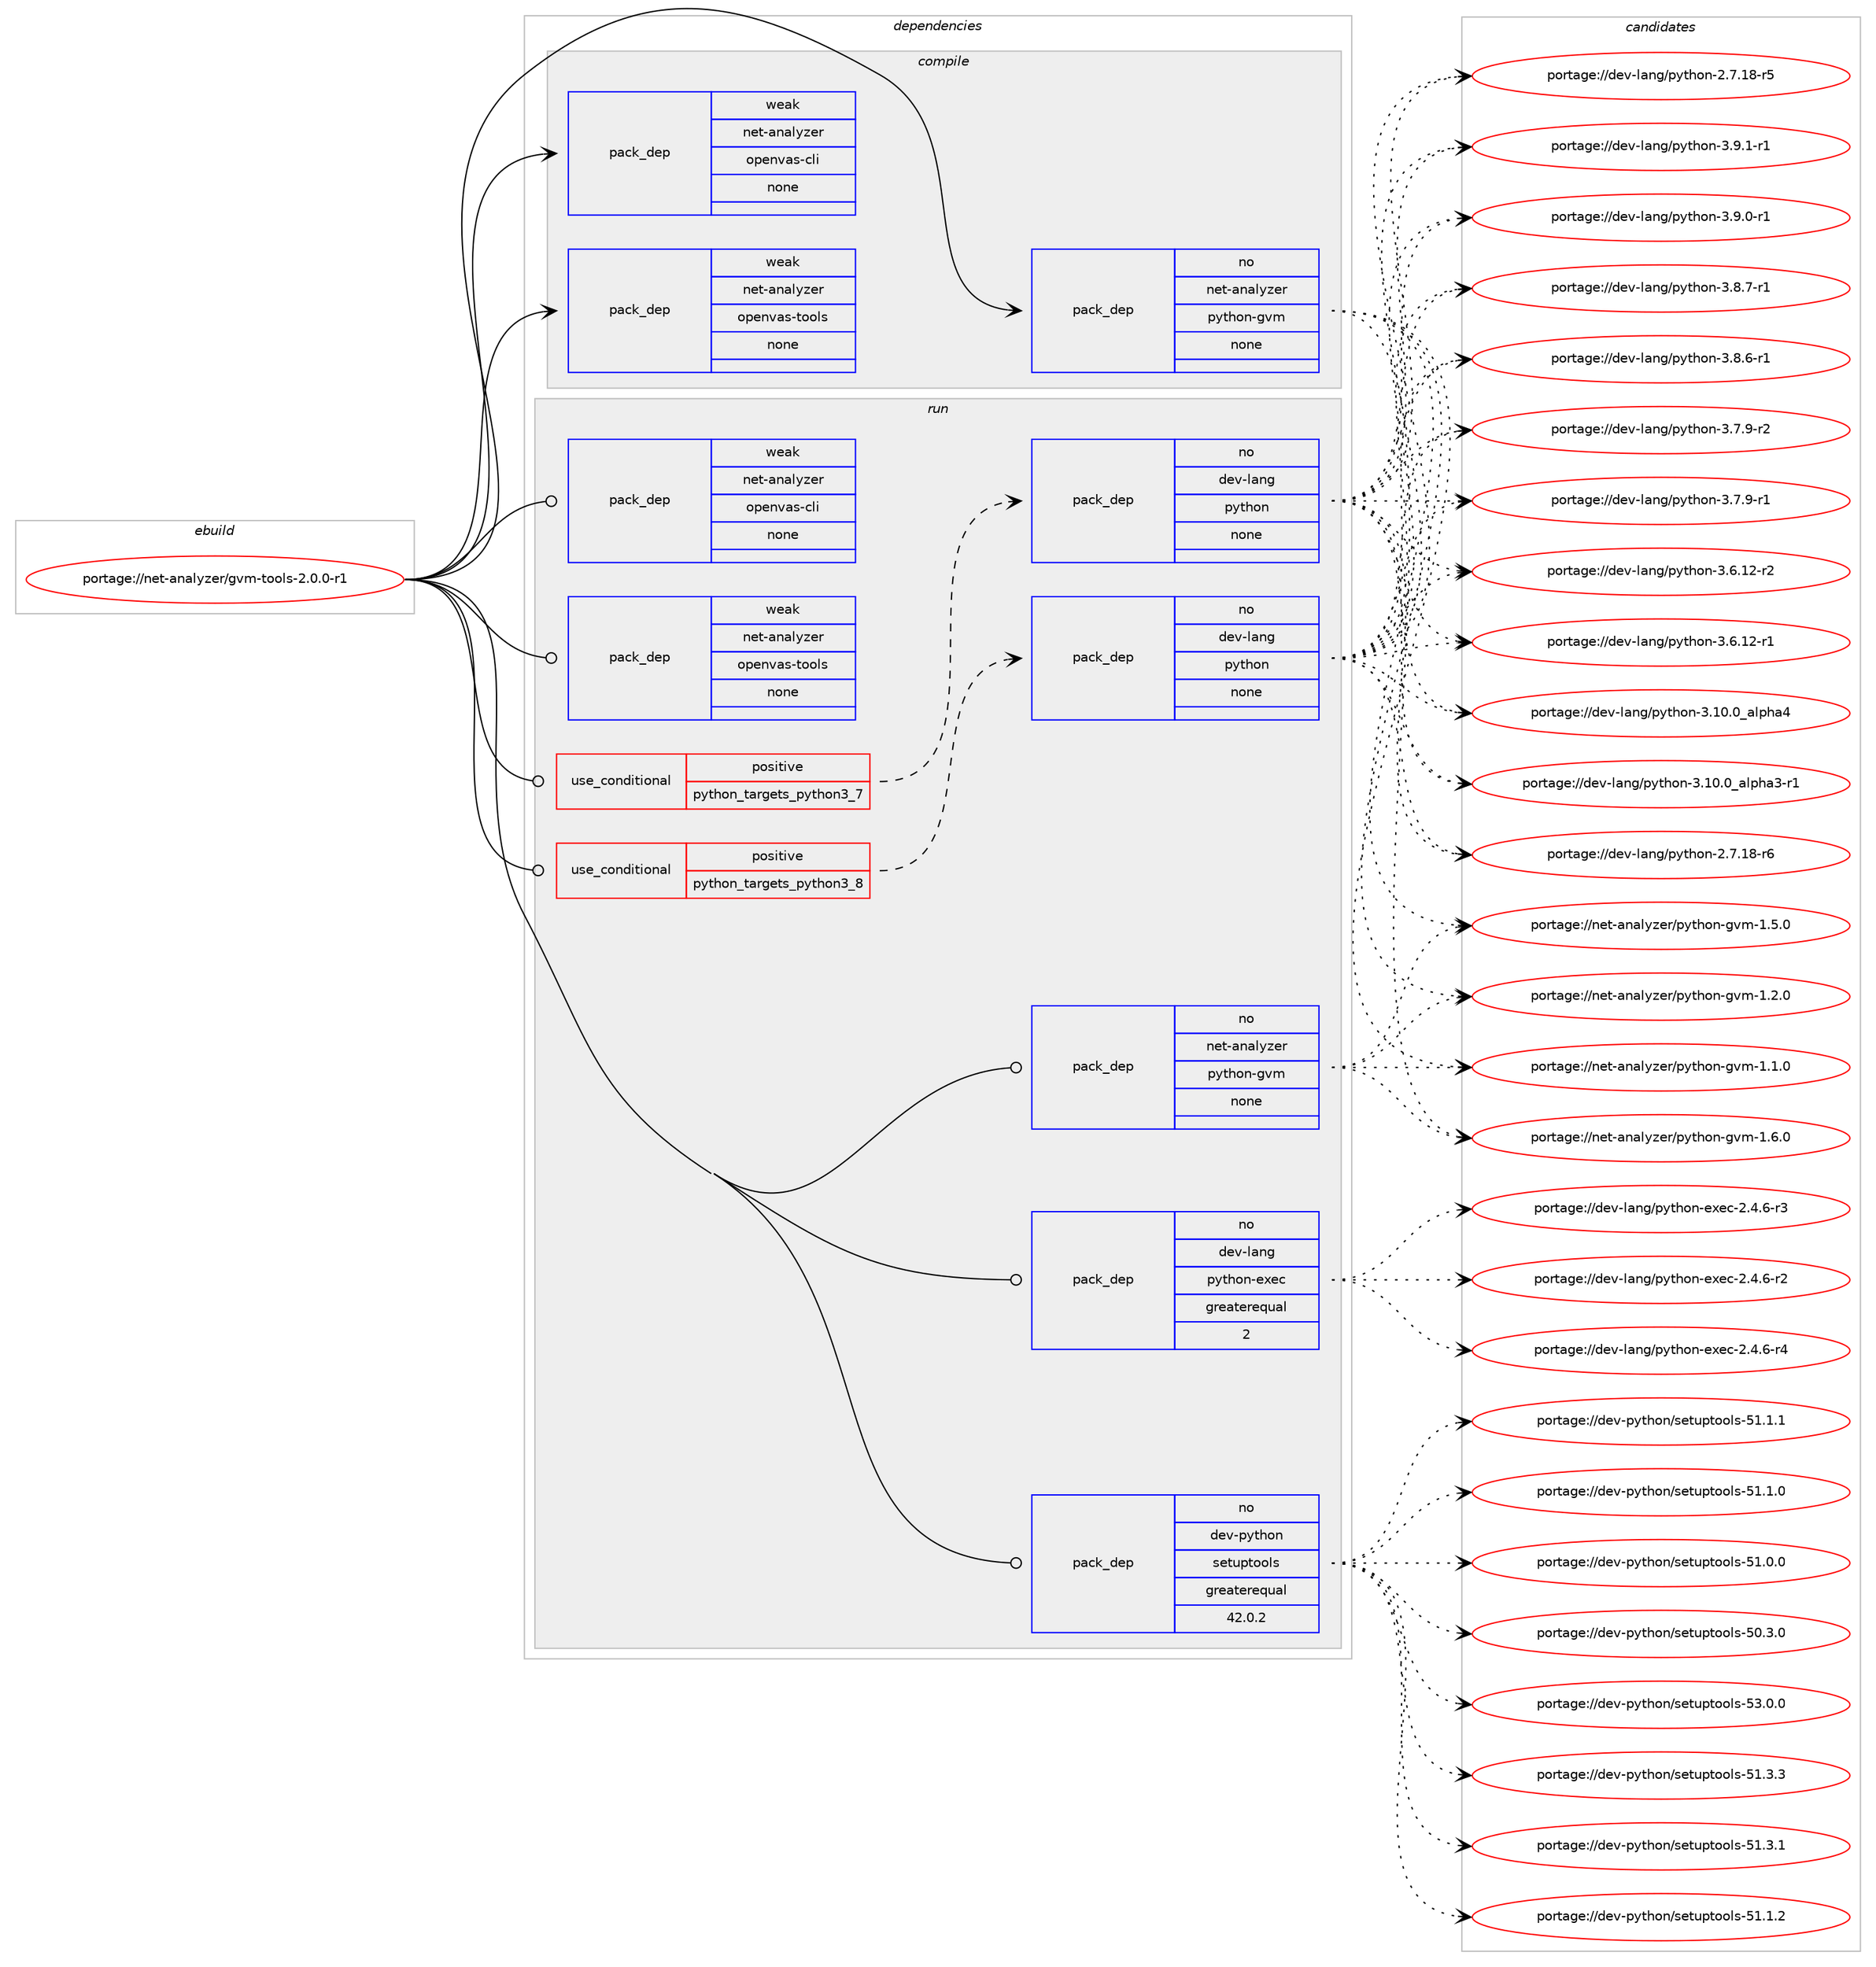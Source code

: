 digraph prolog {

# *************
# Graph options
# *************

newrank=true;
concentrate=true;
compound=true;
graph [rankdir=LR,fontname=Helvetica,fontsize=10,ranksep=1.5];#, ranksep=2.5, nodesep=0.2];
edge  [arrowhead=vee];
node  [fontname=Helvetica,fontsize=10];

# **********
# The ebuild
# **********

subgraph cluster_leftcol {
color=gray;
rank=same;
label=<<i>ebuild</i>>;
id [label="portage://net-analyzer/gvm-tools-2.0.0-r1", color=red, width=4, href="../net-analyzer/gvm-tools-2.0.0-r1.svg"];
}

# ****************
# The dependencies
# ****************

subgraph cluster_midcol {
color=gray;
label=<<i>dependencies</i>>;
subgraph cluster_compile {
fillcolor="#eeeeee";
style=filled;
label=<<i>compile</i>>;
subgraph pack22170 {
dependency32511 [label=<<TABLE BORDER="0" CELLBORDER="1" CELLSPACING="0" CELLPADDING="4" WIDTH="220"><TR><TD ROWSPAN="6" CELLPADDING="30">pack_dep</TD></TR><TR><TD WIDTH="110">no</TD></TR><TR><TD>net-analyzer</TD></TR><TR><TD>python-gvm</TD></TR><TR><TD>none</TD></TR><TR><TD></TD></TR></TABLE>>, shape=none, color=blue];
}
id:e -> dependency32511:w [weight=20,style="solid",arrowhead="vee"];
subgraph pack22171 {
dependency32512 [label=<<TABLE BORDER="0" CELLBORDER="1" CELLSPACING="0" CELLPADDING="4" WIDTH="220"><TR><TD ROWSPAN="6" CELLPADDING="30">pack_dep</TD></TR><TR><TD WIDTH="110">weak</TD></TR><TR><TD>net-analyzer</TD></TR><TR><TD>openvas-cli</TD></TR><TR><TD>none</TD></TR><TR><TD></TD></TR></TABLE>>, shape=none, color=blue];
}
id:e -> dependency32512:w [weight=20,style="solid",arrowhead="vee"];
subgraph pack22172 {
dependency32513 [label=<<TABLE BORDER="0" CELLBORDER="1" CELLSPACING="0" CELLPADDING="4" WIDTH="220"><TR><TD ROWSPAN="6" CELLPADDING="30">pack_dep</TD></TR><TR><TD WIDTH="110">weak</TD></TR><TR><TD>net-analyzer</TD></TR><TR><TD>openvas-tools</TD></TR><TR><TD>none</TD></TR><TR><TD></TD></TR></TABLE>>, shape=none, color=blue];
}
id:e -> dependency32513:w [weight=20,style="solid",arrowhead="vee"];
}
subgraph cluster_compileandrun {
fillcolor="#eeeeee";
style=filled;
label=<<i>compile and run</i>>;
}
subgraph cluster_run {
fillcolor="#eeeeee";
style=filled;
label=<<i>run</i>>;
subgraph cond10059 {
dependency32514 [label=<<TABLE BORDER="0" CELLBORDER="1" CELLSPACING="0" CELLPADDING="4"><TR><TD ROWSPAN="3" CELLPADDING="10">use_conditional</TD></TR><TR><TD>positive</TD></TR><TR><TD>python_targets_python3_7</TD></TR></TABLE>>, shape=none, color=red];
subgraph pack22173 {
dependency32515 [label=<<TABLE BORDER="0" CELLBORDER="1" CELLSPACING="0" CELLPADDING="4" WIDTH="220"><TR><TD ROWSPAN="6" CELLPADDING="30">pack_dep</TD></TR><TR><TD WIDTH="110">no</TD></TR><TR><TD>dev-lang</TD></TR><TR><TD>python</TD></TR><TR><TD>none</TD></TR><TR><TD></TD></TR></TABLE>>, shape=none, color=blue];
}
dependency32514:e -> dependency32515:w [weight=20,style="dashed",arrowhead="vee"];
}
id:e -> dependency32514:w [weight=20,style="solid",arrowhead="odot"];
subgraph cond10060 {
dependency32516 [label=<<TABLE BORDER="0" CELLBORDER="1" CELLSPACING="0" CELLPADDING="4"><TR><TD ROWSPAN="3" CELLPADDING="10">use_conditional</TD></TR><TR><TD>positive</TD></TR><TR><TD>python_targets_python3_8</TD></TR></TABLE>>, shape=none, color=red];
subgraph pack22174 {
dependency32517 [label=<<TABLE BORDER="0" CELLBORDER="1" CELLSPACING="0" CELLPADDING="4" WIDTH="220"><TR><TD ROWSPAN="6" CELLPADDING="30">pack_dep</TD></TR><TR><TD WIDTH="110">no</TD></TR><TR><TD>dev-lang</TD></TR><TR><TD>python</TD></TR><TR><TD>none</TD></TR><TR><TD></TD></TR></TABLE>>, shape=none, color=blue];
}
dependency32516:e -> dependency32517:w [weight=20,style="dashed",arrowhead="vee"];
}
id:e -> dependency32516:w [weight=20,style="solid",arrowhead="odot"];
subgraph pack22175 {
dependency32518 [label=<<TABLE BORDER="0" CELLBORDER="1" CELLSPACING="0" CELLPADDING="4" WIDTH="220"><TR><TD ROWSPAN="6" CELLPADDING="30">pack_dep</TD></TR><TR><TD WIDTH="110">no</TD></TR><TR><TD>dev-lang</TD></TR><TR><TD>python-exec</TD></TR><TR><TD>greaterequal</TD></TR><TR><TD>2</TD></TR></TABLE>>, shape=none, color=blue];
}
id:e -> dependency32518:w [weight=20,style="solid",arrowhead="odot"];
subgraph pack22176 {
dependency32519 [label=<<TABLE BORDER="0" CELLBORDER="1" CELLSPACING="0" CELLPADDING="4" WIDTH="220"><TR><TD ROWSPAN="6" CELLPADDING="30">pack_dep</TD></TR><TR><TD WIDTH="110">no</TD></TR><TR><TD>dev-python</TD></TR><TR><TD>setuptools</TD></TR><TR><TD>greaterequal</TD></TR><TR><TD>42.0.2</TD></TR></TABLE>>, shape=none, color=blue];
}
id:e -> dependency32519:w [weight=20,style="solid",arrowhead="odot"];
subgraph pack22177 {
dependency32520 [label=<<TABLE BORDER="0" CELLBORDER="1" CELLSPACING="0" CELLPADDING="4" WIDTH="220"><TR><TD ROWSPAN="6" CELLPADDING="30">pack_dep</TD></TR><TR><TD WIDTH="110">no</TD></TR><TR><TD>net-analyzer</TD></TR><TR><TD>python-gvm</TD></TR><TR><TD>none</TD></TR><TR><TD></TD></TR></TABLE>>, shape=none, color=blue];
}
id:e -> dependency32520:w [weight=20,style="solid",arrowhead="odot"];
subgraph pack22178 {
dependency32521 [label=<<TABLE BORDER="0" CELLBORDER="1" CELLSPACING="0" CELLPADDING="4" WIDTH="220"><TR><TD ROWSPAN="6" CELLPADDING="30">pack_dep</TD></TR><TR><TD WIDTH="110">weak</TD></TR><TR><TD>net-analyzer</TD></TR><TR><TD>openvas-cli</TD></TR><TR><TD>none</TD></TR><TR><TD></TD></TR></TABLE>>, shape=none, color=blue];
}
id:e -> dependency32521:w [weight=20,style="solid",arrowhead="odot"];
subgraph pack22179 {
dependency32522 [label=<<TABLE BORDER="0" CELLBORDER="1" CELLSPACING="0" CELLPADDING="4" WIDTH="220"><TR><TD ROWSPAN="6" CELLPADDING="30">pack_dep</TD></TR><TR><TD WIDTH="110">weak</TD></TR><TR><TD>net-analyzer</TD></TR><TR><TD>openvas-tools</TD></TR><TR><TD>none</TD></TR><TR><TD></TD></TR></TABLE>>, shape=none, color=blue];
}
id:e -> dependency32522:w [weight=20,style="solid",arrowhead="odot"];
}
}

# **************
# The candidates
# **************

subgraph cluster_choices {
rank=same;
color=gray;
label=<<i>candidates</i>>;

subgraph choice22170 {
color=black;
nodesep=1;
choice1101011164597110971081211221011144711212111610411111045103118109454946544648 [label="portage://net-analyzer/python-gvm-1.6.0", color=red, width=4,href="../net-analyzer/python-gvm-1.6.0.svg"];
choice1101011164597110971081211221011144711212111610411111045103118109454946534648 [label="portage://net-analyzer/python-gvm-1.5.0", color=red, width=4,href="../net-analyzer/python-gvm-1.5.0.svg"];
choice1101011164597110971081211221011144711212111610411111045103118109454946504648 [label="portage://net-analyzer/python-gvm-1.2.0", color=red, width=4,href="../net-analyzer/python-gvm-1.2.0.svg"];
choice1101011164597110971081211221011144711212111610411111045103118109454946494648 [label="portage://net-analyzer/python-gvm-1.1.0", color=red, width=4,href="../net-analyzer/python-gvm-1.1.0.svg"];
dependency32511:e -> choice1101011164597110971081211221011144711212111610411111045103118109454946544648:w [style=dotted,weight="100"];
dependency32511:e -> choice1101011164597110971081211221011144711212111610411111045103118109454946534648:w [style=dotted,weight="100"];
dependency32511:e -> choice1101011164597110971081211221011144711212111610411111045103118109454946504648:w [style=dotted,weight="100"];
dependency32511:e -> choice1101011164597110971081211221011144711212111610411111045103118109454946494648:w [style=dotted,weight="100"];
}
subgraph choice22171 {
color=black;
nodesep=1;
}
subgraph choice22172 {
color=black;
nodesep=1;
}
subgraph choice22173 {
color=black;
nodesep=1;
choice1001011184510897110103471121211161041111104551465746494511449 [label="portage://dev-lang/python-3.9.1-r1", color=red, width=4,href="../dev-lang/python-3.9.1-r1.svg"];
choice1001011184510897110103471121211161041111104551465746484511449 [label="portage://dev-lang/python-3.9.0-r1", color=red, width=4,href="../dev-lang/python-3.9.0-r1.svg"];
choice1001011184510897110103471121211161041111104551465646554511449 [label="portage://dev-lang/python-3.8.7-r1", color=red, width=4,href="../dev-lang/python-3.8.7-r1.svg"];
choice1001011184510897110103471121211161041111104551465646544511449 [label="portage://dev-lang/python-3.8.6-r1", color=red, width=4,href="../dev-lang/python-3.8.6-r1.svg"];
choice1001011184510897110103471121211161041111104551465546574511450 [label="portage://dev-lang/python-3.7.9-r2", color=red, width=4,href="../dev-lang/python-3.7.9-r2.svg"];
choice1001011184510897110103471121211161041111104551465546574511449 [label="portage://dev-lang/python-3.7.9-r1", color=red, width=4,href="../dev-lang/python-3.7.9-r1.svg"];
choice100101118451089711010347112121116104111110455146544649504511450 [label="portage://dev-lang/python-3.6.12-r2", color=red, width=4,href="../dev-lang/python-3.6.12-r2.svg"];
choice100101118451089711010347112121116104111110455146544649504511449 [label="portage://dev-lang/python-3.6.12-r1", color=red, width=4,href="../dev-lang/python-3.6.12-r1.svg"];
choice1001011184510897110103471121211161041111104551464948464895971081121049752 [label="portage://dev-lang/python-3.10.0_alpha4", color=red, width=4,href="../dev-lang/python-3.10.0_alpha4.svg"];
choice10010111845108971101034711212111610411111045514649484648959710811210497514511449 [label="portage://dev-lang/python-3.10.0_alpha3-r1", color=red, width=4,href="../dev-lang/python-3.10.0_alpha3-r1.svg"];
choice100101118451089711010347112121116104111110455046554649564511454 [label="portage://dev-lang/python-2.7.18-r6", color=red, width=4,href="../dev-lang/python-2.7.18-r6.svg"];
choice100101118451089711010347112121116104111110455046554649564511453 [label="portage://dev-lang/python-2.7.18-r5", color=red, width=4,href="../dev-lang/python-2.7.18-r5.svg"];
dependency32515:e -> choice1001011184510897110103471121211161041111104551465746494511449:w [style=dotted,weight="100"];
dependency32515:e -> choice1001011184510897110103471121211161041111104551465746484511449:w [style=dotted,weight="100"];
dependency32515:e -> choice1001011184510897110103471121211161041111104551465646554511449:w [style=dotted,weight="100"];
dependency32515:e -> choice1001011184510897110103471121211161041111104551465646544511449:w [style=dotted,weight="100"];
dependency32515:e -> choice1001011184510897110103471121211161041111104551465546574511450:w [style=dotted,weight="100"];
dependency32515:e -> choice1001011184510897110103471121211161041111104551465546574511449:w [style=dotted,weight="100"];
dependency32515:e -> choice100101118451089711010347112121116104111110455146544649504511450:w [style=dotted,weight="100"];
dependency32515:e -> choice100101118451089711010347112121116104111110455146544649504511449:w [style=dotted,weight="100"];
dependency32515:e -> choice1001011184510897110103471121211161041111104551464948464895971081121049752:w [style=dotted,weight="100"];
dependency32515:e -> choice10010111845108971101034711212111610411111045514649484648959710811210497514511449:w [style=dotted,weight="100"];
dependency32515:e -> choice100101118451089711010347112121116104111110455046554649564511454:w [style=dotted,weight="100"];
dependency32515:e -> choice100101118451089711010347112121116104111110455046554649564511453:w [style=dotted,weight="100"];
}
subgraph choice22174 {
color=black;
nodesep=1;
choice1001011184510897110103471121211161041111104551465746494511449 [label="portage://dev-lang/python-3.9.1-r1", color=red, width=4,href="../dev-lang/python-3.9.1-r1.svg"];
choice1001011184510897110103471121211161041111104551465746484511449 [label="portage://dev-lang/python-3.9.0-r1", color=red, width=4,href="../dev-lang/python-3.9.0-r1.svg"];
choice1001011184510897110103471121211161041111104551465646554511449 [label="portage://dev-lang/python-3.8.7-r1", color=red, width=4,href="../dev-lang/python-3.8.7-r1.svg"];
choice1001011184510897110103471121211161041111104551465646544511449 [label="portage://dev-lang/python-3.8.6-r1", color=red, width=4,href="../dev-lang/python-3.8.6-r1.svg"];
choice1001011184510897110103471121211161041111104551465546574511450 [label="portage://dev-lang/python-3.7.9-r2", color=red, width=4,href="../dev-lang/python-3.7.9-r2.svg"];
choice1001011184510897110103471121211161041111104551465546574511449 [label="portage://dev-lang/python-3.7.9-r1", color=red, width=4,href="../dev-lang/python-3.7.9-r1.svg"];
choice100101118451089711010347112121116104111110455146544649504511450 [label="portage://dev-lang/python-3.6.12-r2", color=red, width=4,href="../dev-lang/python-3.6.12-r2.svg"];
choice100101118451089711010347112121116104111110455146544649504511449 [label="portage://dev-lang/python-3.6.12-r1", color=red, width=4,href="../dev-lang/python-3.6.12-r1.svg"];
choice1001011184510897110103471121211161041111104551464948464895971081121049752 [label="portage://dev-lang/python-3.10.0_alpha4", color=red, width=4,href="../dev-lang/python-3.10.0_alpha4.svg"];
choice10010111845108971101034711212111610411111045514649484648959710811210497514511449 [label="portage://dev-lang/python-3.10.0_alpha3-r1", color=red, width=4,href="../dev-lang/python-3.10.0_alpha3-r1.svg"];
choice100101118451089711010347112121116104111110455046554649564511454 [label="portage://dev-lang/python-2.7.18-r6", color=red, width=4,href="../dev-lang/python-2.7.18-r6.svg"];
choice100101118451089711010347112121116104111110455046554649564511453 [label="portage://dev-lang/python-2.7.18-r5", color=red, width=4,href="../dev-lang/python-2.7.18-r5.svg"];
dependency32517:e -> choice1001011184510897110103471121211161041111104551465746494511449:w [style=dotted,weight="100"];
dependency32517:e -> choice1001011184510897110103471121211161041111104551465746484511449:w [style=dotted,weight="100"];
dependency32517:e -> choice1001011184510897110103471121211161041111104551465646554511449:w [style=dotted,weight="100"];
dependency32517:e -> choice1001011184510897110103471121211161041111104551465646544511449:w [style=dotted,weight="100"];
dependency32517:e -> choice1001011184510897110103471121211161041111104551465546574511450:w [style=dotted,weight="100"];
dependency32517:e -> choice1001011184510897110103471121211161041111104551465546574511449:w [style=dotted,weight="100"];
dependency32517:e -> choice100101118451089711010347112121116104111110455146544649504511450:w [style=dotted,weight="100"];
dependency32517:e -> choice100101118451089711010347112121116104111110455146544649504511449:w [style=dotted,weight="100"];
dependency32517:e -> choice1001011184510897110103471121211161041111104551464948464895971081121049752:w [style=dotted,weight="100"];
dependency32517:e -> choice10010111845108971101034711212111610411111045514649484648959710811210497514511449:w [style=dotted,weight="100"];
dependency32517:e -> choice100101118451089711010347112121116104111110455046554649564511454:w [style=dotted,weight="100"];
dependency32517:e -> choice100101118451089711010347112121116104111110455046554649564511453:w [style=dotted,weight="100"];
}
subgraph choice22175 {
color=black;
nodesep=1;
choice10010111845108971101034711212111610411111045101120101994550465246544511452 [label="portage://dev-lang/python-exec-2.4.6-r4", color=red, width=4,href="../dev-lang/python-exec-2.4.6-r4.svg"];
choice10010111845108971101034711212111610411111045101120101994550465246544511451 [label="portage://dev-lang/python-exec-2.4.6-r3", color=red, width=4,href="../dev-lang/python-exec-2.4.6-r3.svg"];
choice10010111845108971101034711212111610411111045101120101994550465246544511450 [label="portage://dev-lang/python-exec-2.4.6-r2", color=red, width=4,href="../dev-lang/python-exec-2.4.6-r2.svg"];
dependency32518:e -> choice10010111845108971101034711212111610411111045101120101994550465246544511452:w [style=dotted,weight="100"];
dependency32518:e -> choice10010111845108971101034711212111610411111045101120101994550465246544511451:w [style=dotted,weight="100"];
dependency32518:e -> choice10010111845108971101034711212111610411111045101120101994550465246544511450:w [style=dotted,weight="100"];
}
subgraph choice22176 {
color=black;
nodesep=1;
choice100101118451121211161041111104711510111611711211611111110811545535146484648 [label="portage://dev-python/setuptools-53.0.0", color=red, width=4,href="../dev-python/setuptools-53.0.0.svg"];
choice100101118451121211161041111104711510111611711211611111110811545534946514651 [label="portage://dev-python/setuptools-51.3.3", color=red, width=4,href="../dev-python/setuptools-51.3.3.svg"];
choice100101118451121211161041111104711510111611711211611111110811545534946514649 [label="portage://dev-python/setuptools-51.3.1", color=red, width=4,href="../dev-python/setuptools-51.3.1.svg"];
choice100101118451121211161041111104711510111611711211611111110811545534946494650 [label="portage://dev-python/setuptools-51.1.2", color=red, width=4,href="../dev-python/setuptools-51.1.2.svg"];
choice100101118451121211161041111104711510111611711211611111110811545534946494649 [label="portage://dev-python/setuptools-51.1.1", color=red, width=4,href="../dev-python/setuptools-51.1.1.svg"];
choice100101118451121211161041111104711510111611711211611111110811545534946494648 [label="portage://dev-python/setuptools-51.1.0", color=red, width=4,href="../dev-python/setuptools-51.1.0.svg"];
choice100101118451121211161041111104711510111611711211611111110811545534946484648 [label="portage://dev-python/setuptools-51.0.0", color=red, width=4,href="../dev-python/setuptools-51.0.0.svg"];
choice100101118451121211161041111104711510111611711211611111110811545534846514648 [label="portage://dev-python/setuptools-50.3.0", color=red, width=4,href="../dev-python/setuptools-50.3.0.svg"];
dependency32519:e -> choice100101118451121211161041111104711510111611711211611111110811545535146484648:w [style=dotted,weight="100"];
dependency32519:e -> choice100101118451121211161041111104711510111611711211611111110811545534946514651:w [style=dotted,weight="100"];
dependency32519:e -> choice100101118451121211161041111104711510111611711211611111110811545534946514649:w [style=dotted,weight="100"];
dependency32519:e -> choice100101118451121211161041111104711510111611711211611111110811545534946494650:w [style=dotted,weight="100"];
dependency32519:e -> choice100101118451121211161041111104711510111611711211611111110811545534946494649:w [style=dotted,weight="100"];
dependency32519:e -> choice100101118451121211161041111104711510111611711211611111110811545534946494648:w [style=dotted,weight="100"];
dependency32519:e -> choice100101118451121211161041111104711510111611711211611111110811545534946484648:w [style=dotted,weight="100"];
dependency32519:e -> choice100101118451121211161041111104711510111611711211611111110811545534846514648:w [style=dotted,weight="100"];
}
subgraph choice22177 {
color=black;
nodesep=1;
choice1101011164597110971081211221011144711212111610411111045103118109454946544648 [label="portage://net-analyzer/python-gvm-1.6.0", color=red, width=4,href="../net-analyzer/python-gvm-1.6.0.svg"];
choice1101011164597110971081211221011144711212111610411111045103118109454946534648 [label="portage://net-analyzer/python-gvm-1.5.0", color=red, width=4,href="../net-analyzer/python-gvm-1.5.0.svg"];
choice1101011164597110971081211221011144711212111610411111045103118109454946504648 [label="portage://net-analyzer/python-gvm-1.2.0", color=red, width=4,href="../net-analyzer/python-gvm-1.2.0.svg"];
choice1101011164597110971081211221011144711212111610411111045103118109454946494648 [label="portage://net-analyzer/python-gvm-1.1.0", color=red, width=4,href="../net-analyzer/python-gvm-1.1.0.svg"];
dependency32520:e -> choice1101011164597110971081211221011144711212111610411111045103118109454946544648:w [style=dotted,weight="100"];
dependency32520:e -> choice1101011164597110971081211221011144711212111610411111045103118109454946534648:w [style=dotted,weight="100"];
dependency32520:e -> choice1101011164597110971081211221011144711212111610411111045103118109454946504648:w [style=dotted,weight="100"];
dependency32520:e -> choice1101011164597110971081211221011144711212111610411111045103118109454946494648:w [style=dotted,weight="100"];
}
subgraph choice22178 {
color=black;
nodesep=1;
}
subgraph choice22179 {
color=black;
nodesep=1;
}
}

}
